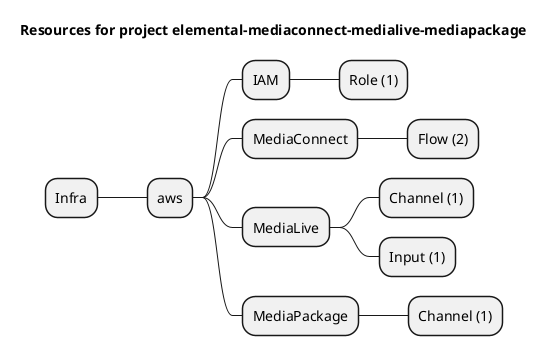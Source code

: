 @startmindmap
title Resources for project elemental-mediaconnect-medialive-mediapackage
skinparam monochrome true
+ Infra
++ aws
+++ IAM
++++ Role (1)
+++ MediaConnect
++++ Flow (2)
+++ MediaLive
++++ Channel (1)
++++ Input (1)
+++ MediaPackage
++++ Channel (1)
@endmindmap
